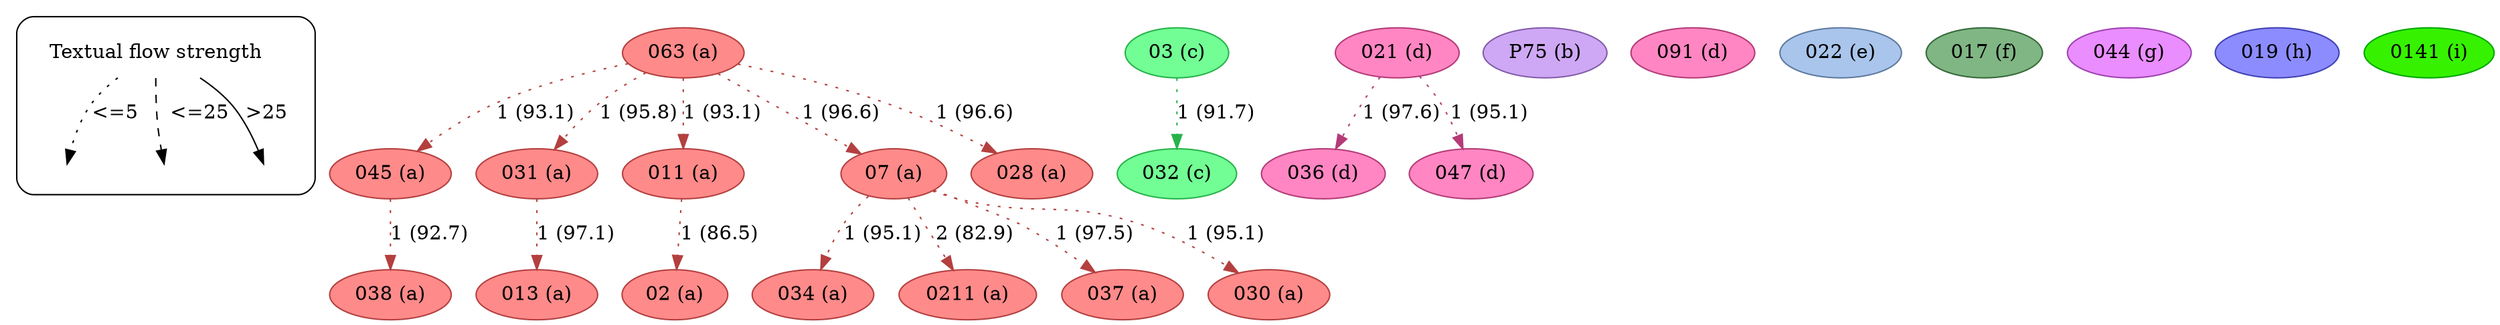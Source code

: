 strict digraph  {
	node [label="\N"];
	subgraph cluster_legend {
		graph [style=rounded];
		leg_s		 [label="Textual flow strength",
			shape=plaintext];
		leg_e1		 [fixedsize=True,
			height=0.2,
			label="",
			style=invis];
		leg_s -> leg_e1		 [label="<=5  ",
			style=dotted];
		leg_e2		 [fixedsize=True,
			height=0.2,
			label="",
			style=invis];
		leg_s -> leg_e2		 [label="  <=25",
			style=dashed];
		leg_e3		 [fixedsize=True,
			height=0.2,
			label="",
			style=invis];
		leg_s -> leg_e3		 [label=">25",
			style=solid];
	}
	063	 [color="#b43f3f",
		fillcolor="#FF8A8A",
		label="063 (a)",
		style=filled];
	045	 [color="#b43f3f",
		fillcolor="#FF8A8A",
		label="045 (a)",
		style=filled];
	063 -> 045	 [color="#b43f3f",
		label="1 (93.1)",
		style=dotted];
	031	 [color="#b43f3f",
		fillcolor="#FF8A8A",
		label="031 (a)",
		style=filled];
	063 -> 031	 [color="#b43f3f",
		label="1 (95.8)",
		style=dotted];
	011	 [color="#b43f3f",
		fillcolor="#FF8A8A",
		label="011 (a)",
		style=filled];
	063 -> 011	 [color="#b43f3f",
		label="1 (93.1)",
		style=dotted];
	07	 [color="#b43f3f",
		fillcolor="#FF8A8A",
		label="07 (a)",
		style=filled];
	063 -> 07	 [color="#b43f3f",
		label="1 (96.6)",
		style=dotted];
	028	 [color="#b43f3f",
		fillcolor="#FF8A8A",
		label="028 (a)",
		style=filled];
	063 -> 028	 [color="#b43f3f",
		label="1 (96.6)",
		style=dotted];
	038	 [color="#b43f3f",
		fillcolor="#FF8A8A",
		label="038 (a)",
		style=filled];
	045 -> 038	 [color="#b43f3f",
		label="1 (92.7)",
		style=dotted];
	013	 [color="#b43f3f",
		fillcolor="#FF8A8A",
		label="013 (a)",
		style=filled];
	031 -> 013	 [color="#b43f3f",
		label="1 (97.1)",
		style=dotted];
	02	 [color="#b43f3f",
		fillcolor="#FF8A8A",
		label="02 (a)",
		style=filled];
	011 -> 02	 [color="#b43f3f",
		label="1 (86.5)",
		style=dotted];
	034	 [color="#b43f3f",
		fillcolor="#FF8A8A",
		label="034 (a)",
		style=filled];
	07 -> 034	 [color="#b43f3f",
		label="1 (95.1)",
		style=dotted];
	0211	 [color="#b43f3f",
		fillcolor="#FF8A8A",
		label="0211 (a)",
		style=filled];
	07 -> 0211	 [color="#b43f3f",
		label="2 (82.9)",
		style=dotted];
	037	 [color="#b43f3f",
		fillcolor="#FF8A8A",
		label="037 (a)",
		style=filled];
	07 -> 037	 [color="#b43f3f",
		label="1 (97.5)",
		style=dotted];
	030	 [color="#b43f3f",
		fillcolor="#FF8A8A",
		label="030 (a)",
		style=filled];
	07 -> 030	 [color="#b43f3f",
		label="1 (95.1)",
		style=dotted];
	03	 [color="#27b34a",
		fillcolor="#72FE95",
		label="03 (c)",
		style=filled];
	032	 [color="#27b34a",
		fillcolor="#72FE95",
		label="032 (c)",
		style=filled];
	03 -> 032	 [color="#27b34a",
		label="1 (91.7)",
		style=dotted];
	021	 [color="#b43b77",
		fillcolor="#FF86C2",
		label="021 (d)",
		style=filled];
	036	 [color="#b43b77",
		fillcolor="#FF86C2",
		label="036 (d)",
		style=filled];
	021 -> 036	 [color="#b43b77",
		label="1 (97.6)",
		style=dotted];
	047	 [color="#b43b77",
		fillcolor="#FF86C2",
		label="047 (d)",
		style=filled];
	021 -> 047	 [color="#b43b77",
		label="1 (95.1)",
		style=dotted];
	P75	 [color="#835da9",
		fillcolor="#CEA8F4",
		label="P75 (b)",
		style=filled];
	091	 [color="#b43b77",
		fillcolor="#FF86C2",
		label="091 (d)",
		style=filled];
	022	 [color="#5e7aa0",
		fillcolor="#A9C5EB",
		label="022 (e)",
		style=filled];
	017	 [color="#356a39",
		fillcolor="#80B584",
		label="017 (f)",
		style=filled];
	044	 [color="#9f42b3",
		fillcolor="#EA8DFE",
		label="044 (g)",
		style=filled];
	019	 [color="#4141b4",
		fillcolor="#8C8CFF",
		label="019 (h)",
		style=filled];
	0141	 [color="#00a700",
		fillcolor="#36F200",
		label="0141 (i)",
		style=filled];
}
